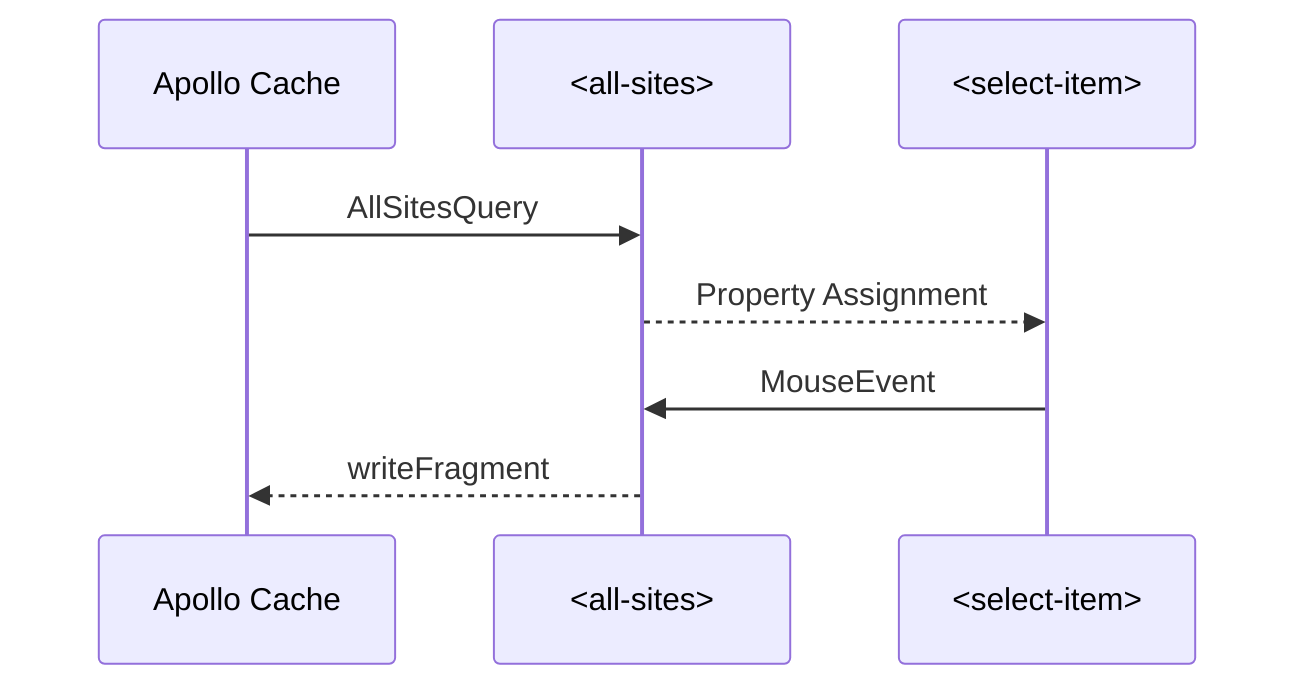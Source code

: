 sequenceDiagram
    participant CA as Apollo Cache
    participant UI as <all-sites>
    participant OL as <select-item>
    CA->>UI: AllSitesQuery
    UI-->>OL: Property Assignment
    OL->>UI: MouseEvent
    UI-->>CA: writeFragment
